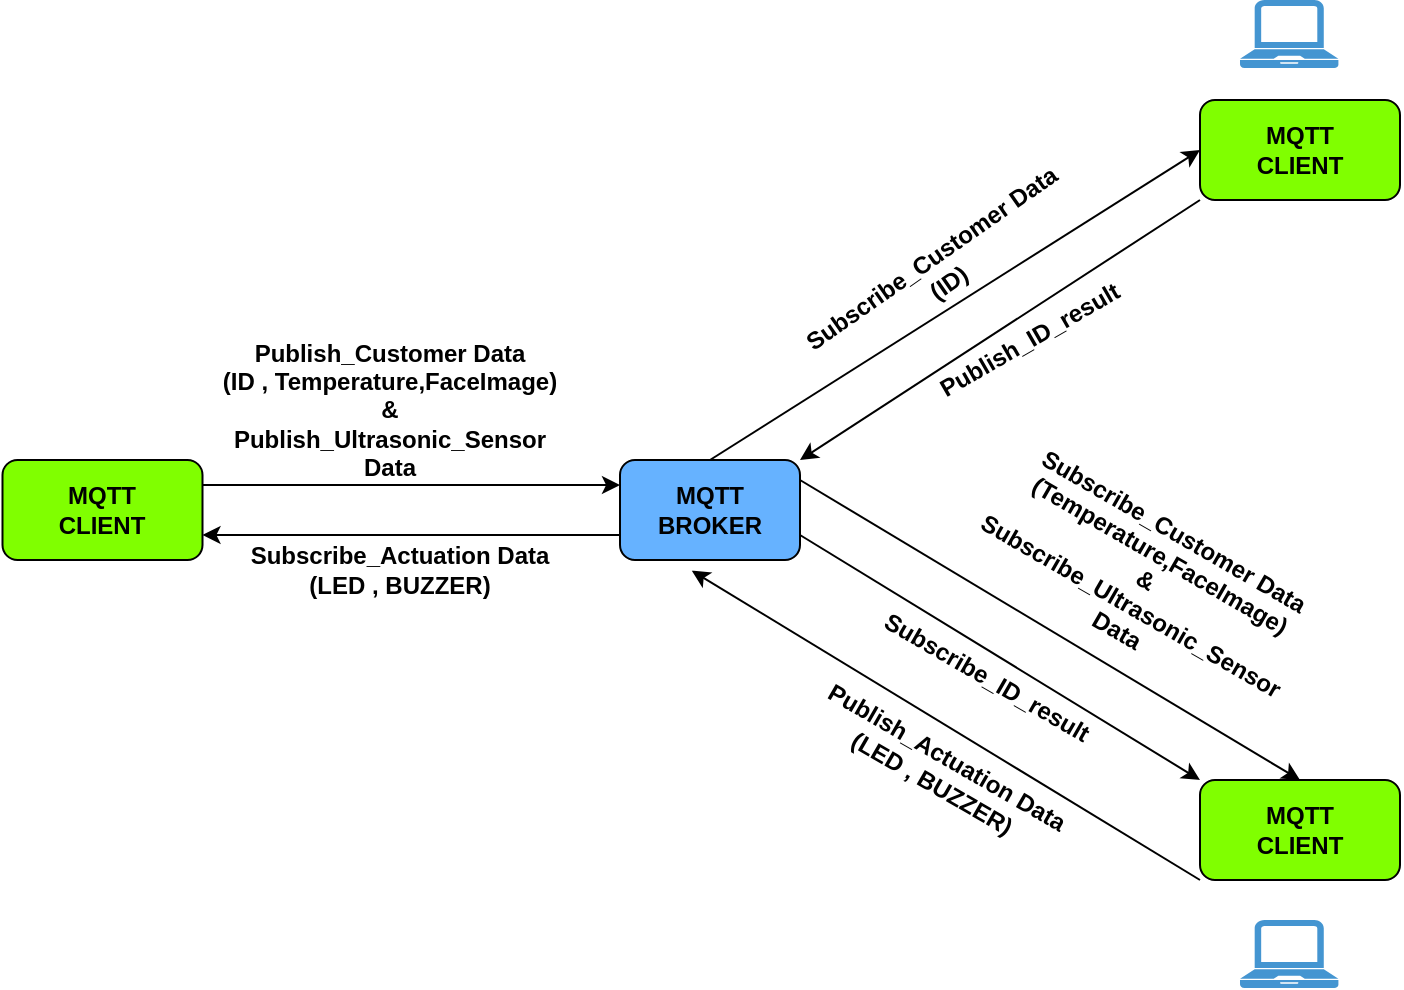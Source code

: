 <mxfile version="13.4.2" type="device"><diagram id="IdSjEdjOFsY0Ls75zjjJ" name="Page-1"><mxGraphModel dx="1019" dy="1655" grid="1" gridSize="10" guides="1" tooltips="1" connect="1" arrows="1" fold="1" page="1" pageScale="1" pageWidth="850" pageHeight="1100" math="0" shadow="0"><root><mxCell id="0"/><mxCell id="1" parent="0"/><mxCell id="5MiW_eXpCl5aUvFyUItM-1" value="&lt;b&gt;MQTT &lt;br&gt;BROKER&lt;/b&gt;" style="rounded=1;whiteSpace=wrap;html=1;fillColor=#66B2FF;" vertex="1" parent="1"><mxGeometry x="370" y="200" width="90" height="50" as="geometry"/></mxCell><mxCell id="5MiW_eXpCl5aUvFyUItM-3" value="&lt;font style=&quot;font-size: 12px&quot;&gt;&lt;b&gt;MQTT&lt;br&gt;CLIENT&lt;/b&gt;&lt;/font&gt;" style="rounded=1;whiteSpace=wrap;html=1;fillColor=#80FF00;" vertex="1" parent="1"><mxGeometry x="61.25" y="200" width="100" height="50" as="geometry"/></mxCell><mxCell id="5MiW_eXpCl5aUvFyUItM-4" value="" style="shape=image;html=1;verticalAlign=top;verticalLabelPosition=bottom;labelBackgroundColor=#ffffff;imageAspect=0;aspect=fixed;image=https://cdn4.iconfinder.com/data/icons/logos-and-brands/512/272_Raspberry_Pi_logo-128.png;fillColor=#80FF00;" vertex="1" parent="1"><mxGeometry x="90" y="150" width="42.5" height="42.5" as="geometry"/></mxCell><mxCell id="5MiW_eXpCl5aUvFyUItM-5" value="&lt;font style=&quot;font-size: 12px&quot;&gt;&lt;b&gt;MQTT&lt;br&gt;CLIENT&lt;/b&gt;&lt;/font&gt;" style="rounded=1;whiteSpace=wrap;html=1;fillColor=#80FF00;" vertex="1" parent="1"><mxGeometry x="660" y="360" width="100" height="50" as="geometry"/></mxCell><mxCell id="5MiW_eXpCl5aUvFyUItM-6" value="&lt;font style=&quot;font-size: 12px&quot;&gt;&lt;b&gt;MQTT&lt;br&gt;CLIENT&lt;/b&gt;&lt;/font&gt;" style="rounded=1;whiteSpace=wrap;html=1;fillColor=#80FF00;" vertex="1" parent="1"><mxGeometry x="660" y="20" width="100" height="50" as="geometry"/></mxCell><mxCell id="5MiW_eXpCl5aUvFyUItM-8" value="" style="pointerEvents=1;shadow=0;dashed=0;html=1;strokeColor=none;fillColor=#4495D1;labelPosition=center;verticalLabelPosition=bottom;verticalAlign=top;align=center;outlineConnect=0;shape=mxgraph.veeam.laptop;" vertex="1" parent="1"><mxGeometry x="680" y="-30" width="49.2" height="34" as="geometry"/></mxCell><mxCell id="5MiW_eXpCl5aUvFyUItM-9" value="" style="endArrow=classic;html=1;exitX=1;exitY=0.25;exitDx=0;exitDy=0;entryX=0;entryY=0.25;entryDx=0;entryDy=0;" edge="1" parent="1" source="5MiW_eXpCl5aUvFyUItM-3" target="5MiW_eXpCl5aUvFyUItM-1"><mxGeometry width="50" height="50" relative="1" as="geometry"><mxPoint x="400" y="310" as="sourcePoint"/><mxPoint x="450" y="260" as="targetPoint"/></mxGeometry></mxCell><mxCell id="5MiW_eXpCl5aUvFyUItM-10" value="" style="pointerEvents=1;shadow=0;dashed=0;html=1;strokeColor=none;fillColor=#4495D1;labelPosition=center;verticalLabelPosition=bottom;verticalAlign=top;align=center;outlineConnect=0;shape=mxgraph.veeam.laptop;" vertex="1" parent="1"><mxGeometry x="680" y="430" width="49.2" height="34" as="geometry"/></mxCell><mxCell id="5MiW_eXpCl5aUvFyUItM-11" value="&lt;font size=&quot;1&quot;&gt;&lt;b style=&quot;font-size: 12px&quot;&gt;Publish_Customer Data&lt;br&gt;(ID , Temperature,FaceImage)&lt;br&gt;&amp;amp;&lt;br&gt;Publish_Ultrasonic_Sensor Data&lt;br&gt;&lt;/b&gt;&lt;/font&gt;" style="text;html=1;strokeColor=none;fillColor=none;align=center;verticalAlign=middle;whiteSpace=wrap;rounded=0;" vertex="1" parent="1"><mxGeometry x="170" y="150" width="170" height="50" as="geometry"/></mxCell><mxCell id="5MiW_eXpCl5aUvFyUItM-12" value="" style="endArrow=classic;html=1;exitX=0.5;exitY=0;exitDx=0;exitDy=0;entryX=0;entryY=0.5;entryDx=0;entryDy=0;" edge="1" parent="1" source="5MiW_eXpCl5aUvFyUItM-1" target="5MiW_eXpCl5aUvFyUItM-6"><mxGeometry width="50" height="50" relative="1" as="geometry"><mxPoint x="170" y="222.5" as="sourcePoint"/><mxPoint x="380" y="222.5" as="targetPoint"/></mxGeometry></mxCell><mxCell id="5MiW_eXpCl5aUvFyUItM-13" value="&lt;font size=&quot;1&quot;&gt;&lt;b style=&quot;font-size: 12px&quot;&gt;Subscribe_Customer Data&lt;br&gt;(ID)&lt;br&gt;&lt;/b&gt;&lt;/font&gt;" style="text;html=1;strokeColor=none;fillColor=none;align=center;verticalAlign=middle;whiteSpace=wrap;rounded=0;rotation=-35;" vertex="1" parent="1"><mxGeometry x="450" y="90" width="160" height="30" as="geometry"/></mxCell><mxCell id="5MiW_eXpCl5aUvFyUItM-14" value="&lt;font size=&quot;1&quot;&gt;&lt;b style=&quot;font-size: 12px&quot;&gt;Subscribe_Customer Data&lt;br&gt;(Temperature,FaceImage)&lt;br&gt;&amp;amp;&lt;br&gt;Subscribe_Ultrasonic_Sensor&lt;br&gt;Data&lt;br&gt;&lt;/b&gt;&lt;/font&gt;" style="text;html=1;strokeColor=none;fillColor=none;align=center;verticalAlign=middle;whiteSpace=wrap;rounded=0;rotation=30;" vertex="1" parent="1"><mxGeometry x="552.5" y="220" width="160" height="80" as="geometry"/></mxCell><mxCell id="5MiW_eXpCl5aUvFyUItM-15" value="" style="endArrow=classic;html=1;entryX=0.5;entryY=0;entryDx=0;entryDy=0;" edge="1" parent="1" target="5MiW_eXpCl5aUvFyUItM-5"><mxGeometry width="50" height="50" relative="1" as="geometry"><mxPoint x="460" y="210" as="sourcePoint"/><mxPoint x="665.4" y="120" as="targetPoint"/></mxGeometry></mxCell><mxCell id="5MiW_eXpCl5aUvFyUItM-16" value="" style="endArrow=classic;html=1;exitX=1;exitY=0.75;exitDx=0;exitDy=0;entryX=0;entryY=0;entryDx=0;entryDy=0;" edge="1" parent="1" source="5MiW_eXpCl5aUvFyUItM-1" target="5MiW_eXpCl5aUvFyUItM-5"><mxGeometry width="50" height="50" relative="1" as="geometry"><mxPoint x="470" y="235" as="sourcePoint"/><mxPoint x="720" y="114" as="targetPoint"/></mxGeometry></mxCell><mxCell id="5MiW_eXpCl5aUvFyUItM-17" value="&lt;font size=&quot;1&quot;&gt;&lt;b style=&quot;font-size: 12px&quot;&gt;Subscribe_ID_result&lt;br&gt;&lt;br&gt;&lt;/b&gt;&lt;/font&gt;" style="text;html=1;strokeColor=none;fillColor=none;align=center;verticalAlign=middle;whiteSpace=wrap;rounded=0;rotation=30;" vertex="1" parent="1"><mxGeometry x="470" y="300" width="160" height="30" as="geometry"/></mxCell><mxCell id="5MiW_eXpCl5aUvFyUItM-18" value="" style="endArrow=classic;html=1;" edge="1" parent="1"><mxGeometry width="50" height="50" relative="1" as="geometry"><mxPoint x="660" y="70" as="sourcePoint"/><mxPoint x="460" y="200" as="targetPoint"/></mxGeometry></mxCell><mxCell id="5MiW_eXpCl5aUvFyUItM-20" value="&lt;b&gt;Publish_ID_result&lt;/b&gt;" style="text;html=1;strokeColor=none;fillColor=none;align=center;verticalAlign=middle;whiteSpace=wrap;rounded=0;rotation=-30;" vertex="1" parent="1"><mxGeometry x="490" y="120" width="170" height="40" as="geometry"/></mxCell><mxCell id="5MiW_eXpCl5aUvFyUItM-22" value="" style="endArrow=classic;html=1;exitX=0;exitY=1;exitDx=0;exitDy=0;entryX=0.399;entryY=1.107;entryDx=0;entryDy=0;entryPerimeter=0;" edge="1" parent="1" source="5MiW_eXpCl5aUvFyUItM-5" target="5MiW_eXpCl5aUvFyUItM-1"><mxGeometry width="50" height="50" relative="1" as="geometry"><mxPoint x="670" y="110" as="sourcePoint"/><mxPoint x="470" y="210" as="targetPoint"/></mxGeometry></mxCell><mxCell id="5MiW_eXpCl5aUvFyUItM-23" value="&lt;font size=&quot;1&quot;&gt;&lt;b style=&quot;font-size: 12px&quot;&gt;Publish_Actuation Data&lt;br&gt;(LED , BUZZER)&lt;br&gt;&lt;/b&gt;&lt;/font&gt;" style="text;html=1;strokeColor=none;fillColor=none;align=center;verticalAlign=middle;whiteSpace=wrap;rounded=0;rotation=30;" vertex="1" parent="1"><mxGeometry x="450" y="340" width="160" height="30" as="geometry"/></mxCell><mxCell id="5MiW_eXpCl5aUvFyUItM-24" value="" style="endArrow=classic;html=1;exitX=0;exitY=0.75;exitDx=0;exitDy=0;entryX=1;entryY=0.75;entryDx=0;entryDy=0;" edge="1" parent="1" source="5MiW_eXpCl5aUvFyUItM-1" target="5MiW_eXpCl5aUvFyUItM-3"><mxGeometry width="50" height="50" relative="1" as="geometry"><mxPoint x="670" y="400" as="sourcePoint"/><mxPoint x="415.91" y="265.35" as="targetPoint"/></mxGeometry></mxCell><mxCell id="5MiW_eXpCl5aUvFyUItM-25" value="&lt;font size=&quot;1&quot;&gt;&lt;b style=&quot;font-size: 12px&quot;&gt;Subscribe_Actuation Data&lt;br&gt;(LED , BUZZER)&lt;br&gt;&lt;/b&gt;&lt;/font&gt;" style="text;html=1;strokeColor=none;fillColor=none;align=center;verticalAlign=middle;whiteSpace=wrap;rounded=0;rotation=0;" vertex="1" parent="1"><mxGeometry x="180" y="240" width="160" height="30" as="geometry"/></mxCell></root></mxGraphModel></diagram></mxfile>